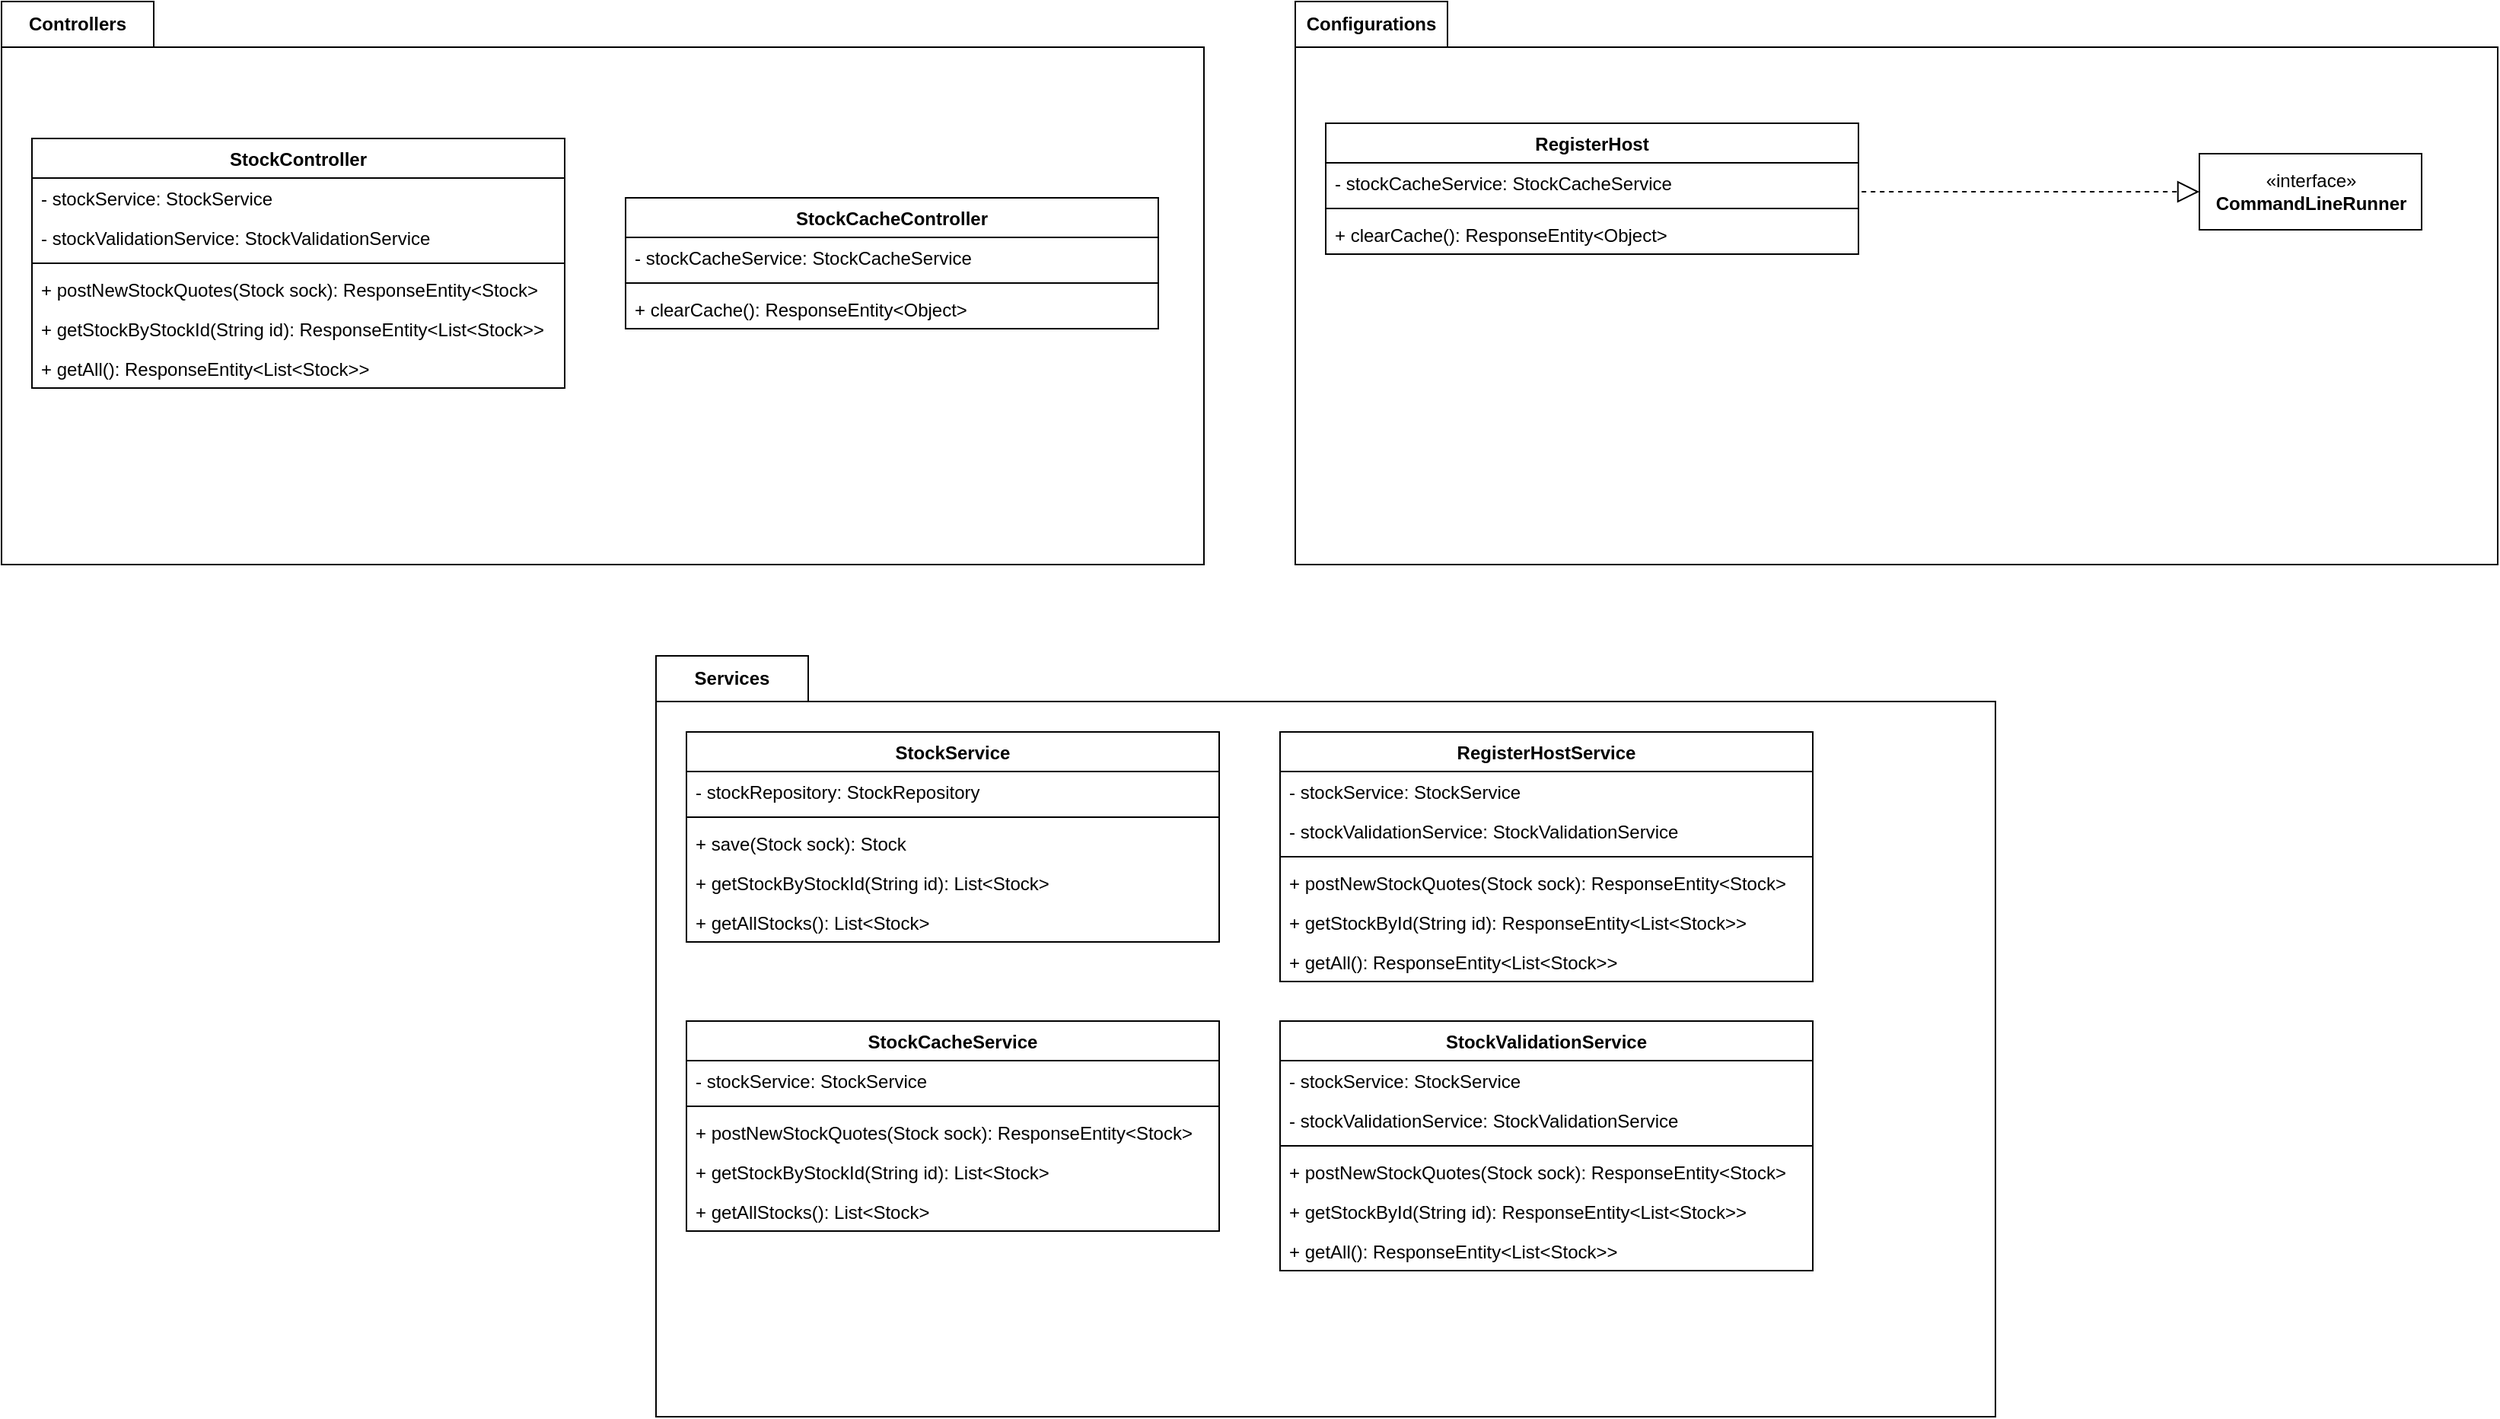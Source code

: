 <mxfile version="20.5.3" type="device"><diagram id="CLUr3s4z2bhzFX1gNo2A" name="Page-1"><mxGraphModel dx="1117" dy="615" grid="1" gridSize="10" guides="1" tooltips="1" connect="1" arrows="1" fold="1" page="1" pageScale="1" pageWidth="827" pageHeight="1169" math="0" shadow="0"><root><mxCell id="0"/><mxCell id="1" parent="0"/><mxCell id="OG9dQyNPOxUiBgEs1eMf-1" value="" style="shape=folder;fontStyle=1;spacingTop=10;tabWidth=100;tabHeight=30;tabPosition=left;html=1;" vertex="1" parent="1"><mxGeometry x="100" y="100" width="790" height="370" as="geometry"/></mxCell><mxCell id="OG9dQyNPOxUiBgEs1eMf-2" value="&lt;b&gt;Controllers&lt;br&gt;&lt;/b&gt;" style="text;html=1;strokeColor=none;fillColor=none;align=center;verticalAlign=middle;whiteSpace=wrap;rounded=0;" vertex="1" parent="1"><mxGeometry x="120" y="100" width="60" height="30" as="geometry"/></mxCell><mxCell id="OG9dQyNPOxUiBgEs1eMf-5" value="StockController" style="swimlane;fontStyle=1;align=center;verticalAlign=top;childLayout=stackLayout;horizontal=1;startSize=26;horizontalStack=0;resizeParent=1;resizeParentMax=0;resizeLast=0;collapsible=1;marginBottom=0;" vertex="1" parent="1"><mxGeometry x="120" y="190" width="350" height="164" as="geometry"/></mxCell><mxCell id="OG9dQyNPOxUiBgEs1eMf-6" value="- stockService: StockService&#10;" style="text;strokeColor=none;fillColor=none;align=left;verticalAlign=top;spacingLeft=4;spacingRight=4;overflow=hidden;rotatable=0;points=[[0,0.5],[1,0.5]];portConstraint=eastwest;" vertex="1" parent="OG9dQyNPOxUiBgEs1eMf-5"><mxGeometry y="26" width="350" height="26" as="geometry"/></mxCell><mxCell id="OG9dQyNPOxUiBgEs1eMf-9" value="- stockValidationService: StockValidationService&#10;" style="text;strokeColor=none;fillColor=none;align=left;verticalAlign=top;spacingLeft=4;spacingRight=4;overflow=hidden;rotatable=0;points=[[0,0.5],[1,0.5]];portConstraint=eastwest;" vertex="1" parent="OG9dQyNPOxUiBgEs1eMf-5"><mxGeometry y="52" width="350" height="26" as="geometry"/></mxCell><mxCell id="OG9dQyNPOxUiBgEs1eMf-7" value="" style="line;strokeWidth=1;fillColor=none;align=left;verticalAlign=middle;spacingTop=-1;spacingLeft=3;spacingRight=3;rotatable=0;labelPosition=right;points=[];portConstraint=eastwest;strokeColor=inherit;" vertex="1" parent="OG9dQyNPOxUiBgEs1eMf-5"><mxGeometry y="78" width="350" height="8" as="geometry"/></mxCell><mxCell id="OG9dQyNPOxUiBgEs1eMf-8" value="+ postNewStockQuotes(Stock sock): ResponseEntity&lt;Stock&gt;" style="text;strokeColor=none;fillColor=none;align=left;verticalAlign=top;spacingLeft=4;spacingRight=4;overflow=hidden;rotatable=0;points=[[0,0.5],[1,0.5]];portConstraint=eastwest;fontStyle=0" vertex="1" parent="OG9dQyNPOxUiBgEs1eMf-5"><mxGeometry y="86" width="350" height="26" as="geometry"/></mxCell><mxCell id="OG9dQyNPOxUiBgEs1eMf-10" value="+ getStockByStockId(String id): ResponseEntity&lt;List&lt;Stock&gt;&gt;" style="text;strokeColor=none;fillColor=none;align=left;verticalAlign=top;spacingLeft=4;spacingRight=4;overflow=hidden;rotatable=0;points=[[0,0.5],[1,0.5]];portConstraint=eastwest;" vertex="1" parent="OG9dQyNPOxUiBgEs1eMf-5"><mxGeometry y="112" width="350" height="26" as="geometry"/></mxCell><mxCell id="OG9dQyNPOxUiBgEs1eMf-11" value="+ getAll(): ResponseEntity&lt;List&lt;Stock&gt;&gt;" style="text;strokeColor=none;fillColor=none;align=left;verticalAlign=top;spacingLeft=4;spacingRight=4;overflow=hidden;rotatable=0;points=[[0,0.5],[1,0.5]];portConstraint=eastwest;" vertex="1" parent="OG9dQyNPOxUiBgEs1eMf-5"><mxGeometry y="138" width="350" height="26" as="geometry"/></mxCell><mxCell id="OG9dQyNPOxUiBgEs1eMf-12" value="StockCacheController" style="swimlane;fontStyle=1;align=center;verticalAlign=top;childLayout=stackLayout;horizontal=1;startSize=26;horizontalStack=0;resizeParent=1;resizeParentMax=0;resizeLast=0;collapsible=1;marginBottom=0;" vertex="1" parent="1"><mxGeometry x="510" y="229" width="350" height="86" as="geometry"/></mxCell><mxCell id="OG9dQyNPOxUiBgEs1eMf-13" value="- stockCacheService: StockCacheService&#10;" style="text;strokeColor=none;fillColor=none;align=left;verticalAlign=top;spacingLeft=4;spacingRight=4;overflow=hidden;rotatable=0;points=[[0,0.5],[1,0.5]];portConstraint=eastwest;" vertex="1" parent="OG9dQyNPOxUiBgEs1eMf-12"><mxGeometry y="26" width="350" height="26" as="geometry"/></mxCell><mxCell id="OG9dQyNPOxUiBgEs1eMf-15" value="" style="line;strokeWidth=1;fillColor=none;align=left;verticalAlign=middle;spacingTop=-1;spacingLeft=3;spacingRight=3;rotatable=0;labelPosition=right;points=[];portConstraint=eastwest;strokeColor=inherit;" vertex="1" parent="OG9dQyNPOxUiBgEs1eMf-12"><mxGeometry y="52" width="350" height="8" as="geometry"/></mxCell><mxCell id="OG9dQyNPOxUiBgEs1eMf-18" value="+ clearCache(): ResponseEntity&lt;Object&gt;" style="text;strokeColor=none;fillColor=none;align=left;verticalAlign=top;spacingLeft=4;spacingRight=4;overflow=hidden;rotatable=0;points=[[0,0.5],[1,0.5]];portConstraint=eastwest;" vertex="1" parent="OG9dQyNPOxUiBgEs1eMf-12"><mxGeometry y="60" width="350" height="26" as="geometry"/></mxCell><mxCell id="OG9dQyNPOxUiBgEs1eMf-19" value="" style="shape=folder;fontStyle=1;spacingTop=10;tabWidth=100;tabHeight=30;tabPosition=left;html=1;" vertex="1" parent="1"><mxGeometry x="950" y="100" width="790" height="370" as="geometry"/></mxCell><mxCell id="OG9dQyNPOxUiBgEs1eMf-20" value="&lt;b&gt;Configurations&lt;br&gt;&lt;/b&gt;" style="text;html=1;strokeColor=none;fillColor=none;align=center;verticalAlign=middle;whiteSpace=wrap;rounded=0;" vertex="1" parent="1"><mxGeometry x="970" y="100" width="60" height="30" as="geometry"/></mxCell><mxCell id="OG9dQyNPOxUiBgEs1eMf-21" value="RegisterHost" style="swimlane;fontStyle=1;align=center;verticalAlign=top;childLayout=stackLayout;horizontal=1;startSize=26;horizontalStack=0;resizeParent=1;resizeParentMax=0;resizeLast=0;collapsible=1;marginBottom=0;" vertex="1" parent="1"><mxGeometry x="970" y="180" width="350" height="86" as="geometry"/></mxCell><mxCell id="OG9dQyNPOxUiBgEs1eMf-22" value="- stockCacheService: StockCacheService&#10;" style="text;strokeColor=none;fillColor=none;align=left;verticalAlign=top;spacingLeft=4;spacingRight=4;overflow=hidden;rotatable=0;points=[[0,0.5],[1,0.5]];portConstraint=eastwest;" vertex="1" parent="OG9dQyNPOxUiBgEs1eMf-21"><mxGeometry y="26" width="350" height="26" as="geometry"/></mxCell><mxCell id="OG9dQyNPOxUiBgEs1eMf-23" value="" style="line;strokeWidth=1;fillColor=none;align=left;verticalAlign=middle;spacingTop=-1;spacingLeft=3;spacingRight=3;rotatable=0;labelPosition=right;points=[];portConstraint=eastwest;strokeColor=inherit;" vertex="1" parent="OG9dQyNPOxUiBgEs1eMf-21"><mxGeometry y="52" width="350" height="8" as="geometry"/></mxCell><mxCell id="OG9dQyNPOxUiBgEs1eMf-24" value="+ clearCache(): ResponseEntity&lt;Object&gt;" style="text;strokeColor=none;fillColor=none;align=left;verticalAlign=top;spacingLeft=4;spacingRight=4;overflow=hidden;rotatable=0;points=[[0,0.5],[1,0.5]];portConstraint=eastwest;" vertex="1" parent="OG9dQyNPOxUiBgEs1eMf-21"><mxGeometry y="60" width="350" height="26" as="geometry"/></mxCell><mxCell id="OG9dQyNPOxUiBgEs1eMf-25" value="" style="endArrow=block;dashed=1;endFill=0;endSize=12;html=1;rounded=0;entryX=0;entryY=0.5;entryDx=0;entryDy=0;exitX=1.006;exitY=0.732;exitDx=0;exitDy=0;exitPerimeter=0;" edge="1" parent="1" source="OG9dQyNPOxUiBgEs1eMf-22" target="OG9dQyNPOxUiBgEs1eMf-30"><mxGeometry width="160" relative="1" as="geometry"><mxPoint x="1290" y="310" as="sourcePoint"/><mxPoint x="1450" y="310" as="targetPoint"/></mxGeometry></mxCell><mxCell id="OG9dQyNPOxUiBgEs1eMf-30" value="«interface»&lt;br&gt;&lt;b&gt;CommandLineRunner&lt;/b&gt;" style="html=1;" vertex="1" parent="1"><mxGeometry x="1544" y="200" width="146" height="50" as="geometry"/></mxCell><mxCell id="OG9dQyNPOxUiBgEs1eMf-31" value="" style="shape=folder;fontStyle=1;spacingTop=10;tabWidth=100;tabHeight=30;tabPosition=left;html=1;" vertex="1" parent="1"><mxGeometry x="530" y="530" width="880" height="500" as="geometry"/></mxCell><mxCell id="OG9dQyNPOxUiBgEs1eMf-32" value="&lt;b&gt;Services&lt;br&gt;&lt;/b&gt;" style="text;html=1;strokeColor=none;fillColor=none;align=center;verticalAlign=middle;whiteSpace=wrap;rounded=0;" vertex="1" parent="1"><mxGeometry x="550" y="530" width="60" height="30" as="geometry"/></mxCell><mxCell id="OG9dQyNPOxUiBgEs1eMf-33" value="StockService" style="swimlane;fontStyle=1;align=center;verticalAlign=top;childLayout=stackLayout;horizontal=1;startSize=26;horizontalStack=0;resizeParent=1;resizeParentMax=0;resizeLast=0;collapsible=1;marginBottom=0;" vertex="1" parent="1"><mxGeometry x="550" y="580" width="350" height="138" as="geometry"/></mxCell><mxCell id="OG9dQyNPOxUiBgEs1eMf-34" value="- stockRepository: StockRepository" style="text;strokeColor=none;fillColor=none;align=left;verticalAlign=top;spacingLeft=4;spacingRight=4;overflow=hidden;rotatable=0;points=[[0,0.5],[1,0.5]];portConstraint=eastwest;" vertex="1" parent="OG9dQyNPOxUiBgEs1eMf-33"><mxGeometry y="26" width="350" height="26" as="geometry"/></mxCell><mxCell id="OG9dQyNPOxUiBgEs1eMf-36" value="" style="line;strokeWidth=1;fillColor=none;align=left;verticalAlign=middle;spacingTop=-1;spacingLeft=3;spacingRight=3;rotatable=0;labelPosition=right;points=[];portConstraint=eastwest;strokeColor=inherit;" vertex="1" parent="OG9dQyNPOxUiBgEs1eMf-33"><mxGeometry y="52" width="350" height="8" as="geometry"/></mxCell><mxCell id="OG9dQyNPOxUiBgEs1eMf-37" value="+ save(Stock sock): Stock" style="text;strokeColor=none;fillColor=none;align=left;verticalAlign=top;spacingLeft=4;spacingRight=4;overflow=hidden;rotatable=0;points=[[0,0.5],[1,0.5]];portConstraint=eastwest;fontStyle=0" vertex="1" parent="OG9dQyNPOxUiBgEs1eMf-33"><mxGeometry y="60" width="350" height="26" as="geometry"/></mxCell><mxCell id="OG9dQyNPOxUiBgEs1eMf-63" value="+ getStockByStockId(String id): List&lt;Stock&gt;" style="text;strokeColor=none;fillColor=none;align=left;verticalAlign=top;spacingLeft=4;spacingRight=4;overflow=hidden;rotatable=0;points=[[0,0.5],[1,0.5]];portConstraint=eastwest;" vertex="1" parent="OG9dQyNPOxUiBgEs1eMf-33"><mxGeometry y="86" width="350" height="26" as="geometry"/></mxCell><mxCell id="OG9dQyNPOxUiBgEs1eMf-62" value="+ getAllStocks(): List&lt;Stock&gt;" style="text;strokeColor=none;fillColor=none;align=left;verticalAlign=top;spacingLeft=4;spacingRight=4;overflow=hidden;rotatable=0;points=[[0,0.5],[1,0.5]];portConstraint=eastwest;" vertex="1" parent="OG9dQyNPOxUiBgEs1eMf-33"><mxGeometry y="112" width="350" height="26" as="geometry"/></mxCell><mxCell id="OG9dQyNPOxUiBgEs1eMf-40" value="RegisterHostService" style="swimlane;fontStyle=1;align=center;verticalAlign=top;childLayout=stackLayout;horizontal=1;startSize=26;horizontalStack=0;resizeParent=1;resizeParentMax=0;resizeLast=0;collapsible=1;marginBottom=0;" vertex="1" parent="1"><mxGeometry x="940" y="580" width="350" height="164" as="geometry"/></mxCell><mxCell id="OG9dQyNPOxUiBgEs1eMf-41" value="- stockService: StockService&#10;" style="text;strokeColor=none;fillColor=none;align=left;verticalAlign=top;spacingLeft=4;spacingRight=4;overflow=hidden;rotatable=0;points=[[0,0.5],[1,0.5]];portConstraint=eastwest;" vertex="1" parent="OG9dQyNPOxUiBgEs1eMf-40"><mxGeometry y="26" width="350" height="26" as="geometry"/></mxCell><mxCell id="OG9dQyNPOxUiBgEs1eMf-42" value="- stockValidationService: StockValidationService&#10;" style="text;strokeColor=none;fillColor=none;align=left;verticalAlign=top;spacingLeft=4;spacingRight=4;overflow=hidden;rotatable=0;points=[[0,0.5],[1,0.5]];portConstraint=eastwest;" vertex="1" parent="OG9dQyNPOxUiBgEs1eMf-40"><mxGeometry y="52" width="350" height="26" as="geometry"/></mxCell><mxCell id="OG9dQyNPOxUiBgEs1eMf-43" value="" style="line;strokeWidth=1;fillColor=none;align=left;verticalAlign=middle;spacingTop=-1;spacingLeft=3;spacingRight=3;rotatable=0;labelPosition=right;points=[];portConstraint=eastwest;strokeColor=inherit;" vertex="1" parent="OG9dQyNPOxUiBgEs1eMf-40"><mxGeometry y="78" width="350" height="8" as="geometry"/></mxCell><mxCell id="OG9dQyNPOxUiBgEs1eMf-44" value="+ postNewStockQuotes(Stock sock): ResponseEntity&lt;Stock&gt;" style="text;strokeColor=none;fillColor=none;align=left;verticalAlign=top;spacingLeft=4;spacingRight=4;overflow=hidden;rotatable=0;points=[[0,0.5],[1,0.5]];portConstraint=eastwest;fontStyle=0" vertex="1" parent="OG9dQyNPOxUiBgEs1eMf-40"><mxGeometry y="86" width="350" height="26" as="geometry"/></mxCell><mxCell id="OG9dQyNPOxUiBgEs1eMf-45" value="+ getStockById(String id): ResponseEntity&lt;List&lt;Stock&gt;&gt;" style="text;strokeColor=none;fillColor=none;align=left;verticalAlign=top;spacingLeft=4;spacingRight=4;overflow=hidden;rotatable=0;points=[[0,0.5],[1,0.5]];portConstraint=eastwest;" vertex="1" parent="OG9dQyNPOxUiBgEs1eMf-40"><mxGeometry y="112" width="350" height="26" as="geometry"/></mxCell><mxCell id="OG9dQyNPOxUiBgEs1eMf-46" value="+ getAll(): ResponseEntity&lt;List&lt;Stock&gt;&gt;" style="text;strokeColor=none;fillColor=none;align=left;verticalAlign=top;spacingLeft=4;spacingRight=4;overflow=hidden;rotatable=0;points=[[0,0.5],[1,0.5]];portConstraint=eastwest;" vertex="1" parent="OG9dQyNPOxUiBgEs1eMf-40"><mxGeometry y="138" width="350" height="26" as="geometry"/></mxCell><mxCell id="OG9dQyNPOxUiBgEs1eMf-47" value="StockCacheService" style="swimlane;fontStyle=1;align=center;verticalAlign=top;childLayout=stackLayout;horizontal=1;startSize=26;horizontalStack=0;resizeParent=1;resizeParentMax=0;resizeLast=0;collapsible=1;marginBottom=0;" vertex="1" parent="1"><mxGeometry x="550" y="770" width="350" height="138" as="geometry"/></mxCell><mxCell id="OG9dQyNPOxUiBgEs1eMf-48" value="- stockService: StockService&#10;" style="text;strokeColor=none;fillColor=none;align=left;verticalAlign=top;spacingLeft=4;spacingRight=4;overflow=hidden;rotatable=0;points=[[0,0.5],[1,0.5]];portConstraint=eastwest;" vertex="1" parent="OG9dQyNPOxUiBgEs1eMf-47"><mxGeometry y="26" width="350" height="26" as="geometry"/></mxCell><mxCell id="OG9dQyNPOxUiBgEs1eMf-50" value="" style="line;strokeWidth=1;fillColor=none;align=left;verticalAlign=middle;spacingTop=-1;spacingLeft=3;spacingRight=3;rotatable=0;labelPosition=right;points=[];portConstraint=eastwest;strokeColor=inherit;" vertex="1" parent="OG9dQyNPOxUiBgEs1eMf-47"><mxGeometry y="52" width="350" height="8" as="geometry"/></mxCell><mxCell id="OG9dQyNPOxUiBgEs1eMf-51" value="+ postNewStockQuotes(Stock sock): ResponseEntity&lt;Stock&gt;" style="text;strokeColor=none;fillColor=none;align=left;verticalAlign=top;spacingLeft=4;spacingRight=4;overflow=hidden;rotatable=0;points=[[0,0.5],[1,0.5]];portConstraint=eastwest;fontStyle=0" vertex="1" parent="OG9dQyNPOxUiBgEs1eMf-47"><mxGeometry y="60" width="350" height="26" as="geometry"/></mxCell><mxCell id="OG9dQyNPOxUiBgEs1eMf-61" value="+ getStockByStockId(String id): List&lt;Stock&gt;" style="text;strokeColor=none;fillColor=none;align=left;verticalAlign=top;spacingLeft=4;spacingRight=4;overflow=hidden;rotatable=0;points=[[0,0.5],[1,0.5]];portConstraint=eastwest;" vertex="1" parent="OG9dQyNPOxUiBgEs1eMf-47"><mxGeometry y="86" width="350" height="26" as="geometry"/></mxCell><mxCell id="OG9dQyNPOxUiBgEs1eMf-53" value="+ getAllStocks(): List&lt;Stock&gt;" style="text;strokeColor=none;fillColor=none;align=left;verticalAlign=top;spacingLeft=4;spacingRight=4;overflow=hidden;rotatable=0;points=[[0,0.5],[1,0.5]];portConstraint=eastwest;" vertex="1" parent="OG9dQyNPOxUiBgEs1eMf-47"><mxGeometry y="112" width="350" height="26" as="geometry"/></mxCell><mxCell id="OG9dQyNPOxUiBgEs1eMf-54" value="StockValidationService" style="swimlane;fontStyle=1;align=center;verticalAlign=top;childLayout=stackLayout;horizontal=1;startSize=26;horizontalStack=0;resizeParent=1;resizeParentMax=0;resizeLast=0;collapsible=1;marginBottom=0;" vertex="1" parent="1"><mxGeometry x="940" y="770" width="350" height="164" as="geometry"/></mxCell><mxCell id="OG9dQyNPOxUiBgEs1eMf-55" value="- stockService: StockService&#10;" style="text;strokeColor=none;fillColor=none;align=left;verticalAlign=top;spacingLeft=4;spacingRight=4;overflow=hidden;rotatable=0;points=[[0,0.5],[1,0.5]];portConstraint=eastwest;" vertex="1" parent="OG9dQyNPOxUiBgEs1eMf-54"><mxGeometry y="26" width="350" height="26" as="geometry"/></mxCell><mxCell id="OG9dQyNPOxUiBgEs1eMf-56" value="- stockValidationService: StockValidationService&#10;" style="text;strokeColor=none;fillColor=none;align=left;verticalAlign=top;spacingLeft=4;spacingRight=4;overflow=hidden;rotatable=0;points=[[0,0.5],[1,0.5]];portConstraint=eastwest;" vertex="1" parent="OG9dQyNPOxUiBgEs1eMf-54"><mxGeometry y="52" width="350" height="26" as="geometry"/></mxCell><mxCell id="OG9dQyNPOxUiBgEs1eMf-57" value="" style="line;strokeWidth=1;fillColor=none;align=left;verticalAlign=middle;spacingTop=-1;spacingLeft=3;spacingRight=3;rotatable=0;labelPosition=right;points=[];portConstraint=eastwest;strokeColor=inherit;" vertex="1" parent="OG9dQyNPOxUiBgEs1eMf-54"><mxGeometry y="78" width="350" height="8" as="geometry"/></mxCell><mxCell id="OG9dQyNPOxUiBgEs1eMf-58" value="+ postNewStockQuotes(Stock sock): ResponseEntity&lt;Stock&gt;" style="text;strokeColor=none;fillColor=none;align=left;verticalAlign=top;spacingLeft=4;spacingRight=4;overflow=hidden;rotatable=0;points=[[0,0.5],[1,0.5]];portConstraint=eastwest;fontStyle=0" vertex="1" parent="OG9dQyNPOxUiBgEs1eMf-54"><mxGeometry y="86" width="350" height="26" as="geometry"/></mxCell><mxCell id="OG9dQyNPOxUiBgEs1eMf-59" value="+ getStockById(String id): ResponseEntity&lt;List&lt;Stock&gt;&gt;" style="text;strokeColor=none;fillColor=none;align=left;verticalAlign=top;spacingLeft=4;spacingRight=4;overflow=hidden;rotatable=0;points=[[0,0.5],[1,0.5]];portConstraint=eastwest;" vertex="1" parent="OG9dQyNPOxUiBgEs1eMf-54"><mxGeometry y="112" width="350" height="26" as="geometry"/></mxCell><mxCell id="OG9dQyNPOxUiBgEs1eMf-60" value="+ getAll(): ResponseEntity&lt;List&lt;Stock&gt;&gt;" style="text;strokeColor=none;fillColor=none;align=left;verticalAlign=top;spacingLeft=4;spacingRight=4;overflow=hidden;rotatable=0;points=[[0,0.5],[1,0.5]];portConstraint=eastwest;" vertex="1" parent="OG9dQyNPOxUiBgEs1eMf-54"><mxGeometry y="138" width="350" height="26" as="geometry"/></mxCell></root></mxGraphModel></diagram></mxfile>